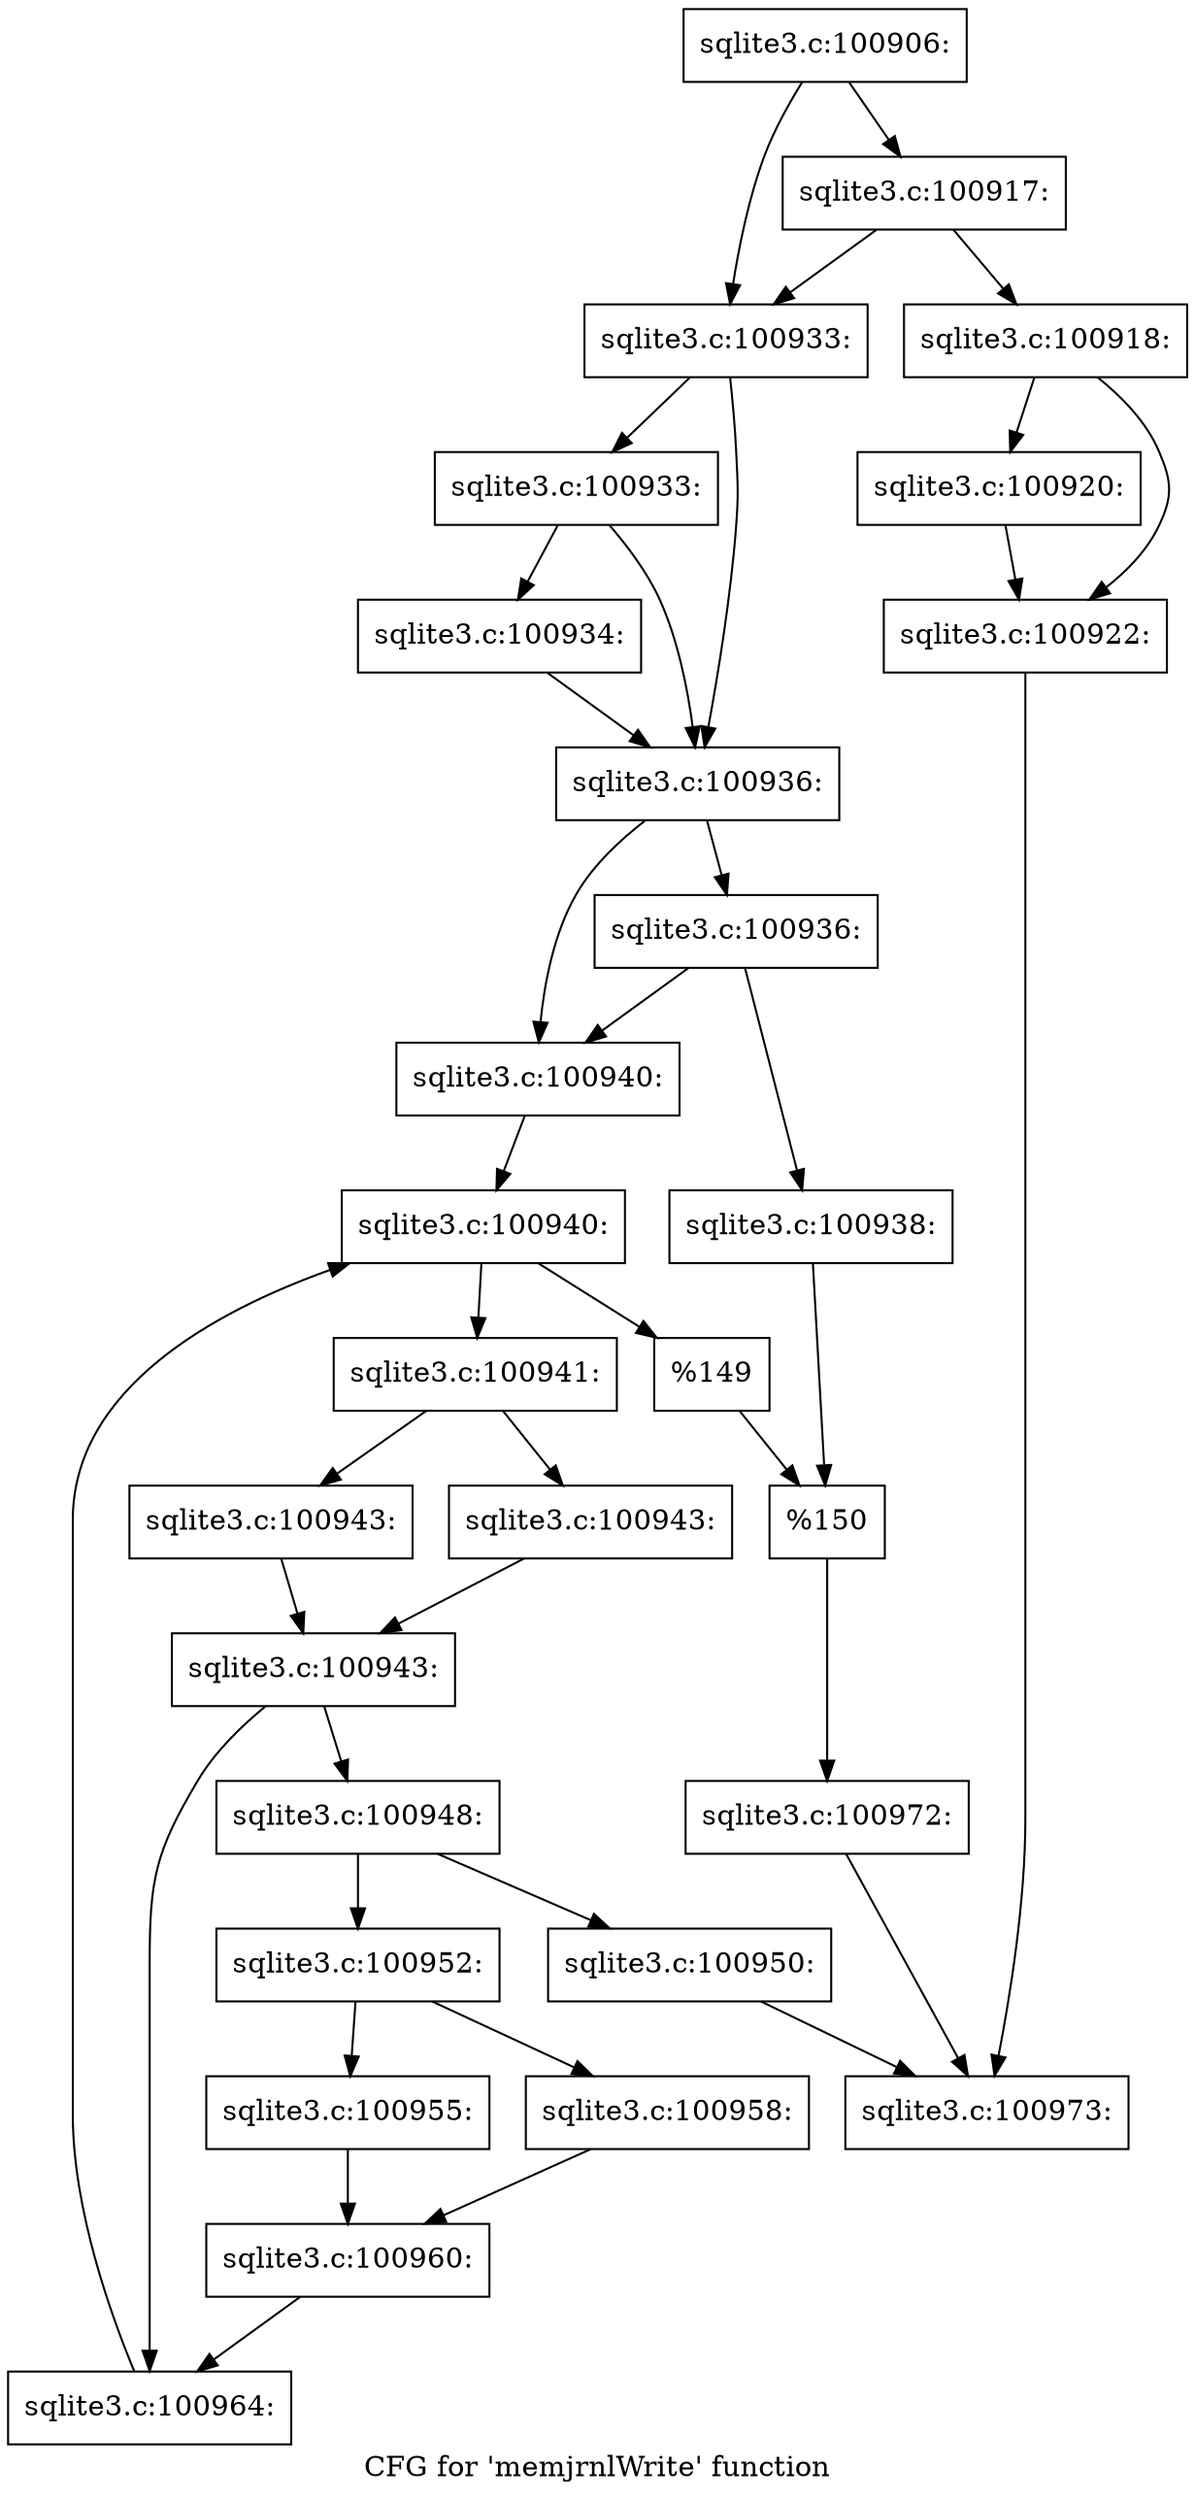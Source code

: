digraph "CFG for 'memjrnlWrite' function" {
	label="CFG for 'memjrnlWrite' function";

	Node0x55c0f7353560 [shape=record,label="{sqlite3.c:100906:}"];
	Node0x55c0f7353560 -> Node0x55c0f735ef30;
	Node0x55c0f7353560 -> Node0x55c0f735eee0;
	Node0x55c0f735ef30 [shape=record,label="{sqlite3.c:100917:}"];
	Node0x55c0f735ef30 -> Node0x55c0f735ee40;
	Node0x55c0f735ef30 -> Node0x55c0f735eee0;
	Node0x55c0f735ee40 [shape=record,label="{sqlite3.c:100918:}"];
	Node0x55c0f735ee40 -> Node0x55c0f5ecb950;
	Node0x55c0f735ee40 -> Node0x55c0f7360460;
	Node0x55c0f5ecb950 [shape=record,label="{sqlite3.c:100920:}"];
	Node0x55c0f5ecb950 -> Node0x55c0f7360460;
	Node0x55c0f7360460 [shape=record,label="{sqlite3.c:100922:}"];
	Node0x55c0f7360460 -> Node0x55c0f73536e0;
	Node0x55c0f735eee0 [shape=record,label="{sqlite3.c:100933:}"];
	Node0x55c0f735eee0 -> Node0x55c0f7360f70;
	Node0x55c0f735eee0 -> Node0x55c0f7360f20;
	Node0x55c0f7360f70 [shape=record,label="{sqlite3.c:100933:}"];
	Node0x55c0f7360f70 -> Node0x55c0f7360ed0;
	Node0x55c0f7360f70 -> Node0x55c0f7360f20;
	Node0x55c0f7360ed0 [shape=record,label="{sqlite3.c:100934:}"];
	Node0x55c0f7360ed0 -> Node0x55c0f7360f20;
	Node0x55c0f7360f20 [shape=record,label="{sqlite3.c:100936:}"];
	Node0x55c0f7360f20 -> Node0x55c0f7361aa0;
	Node0x55c0f7360f20 -> Node0x55c0f7361a50;
	Node0x55c0f7361aa0 [shape=record,label="{sqlite3.c:100936:}"];
	Node0x55c0f7361aa0 -> Node0x55c0f73619b0;
	Node0x55c0f7361aa0 -> Node0x55c0f7361a50;
	Node0x55c0f73619b0 [shape=record,label="{sqlite3.c:100938:}"];
	Node0x55c0f73619b0 -> Node0x55c0f7361a00;
	Node0x55c0f7361a50 [shape=record,label="{sqlite3.c:100940:}"];
	Node0x55c0f7361a50 -> Node0x55c0f7362940;
	Node0x55c0f7362940 [shape=record,label="{sqlite3.c:100940:}"];
	Node0x55c0f7362940 -> Node0x55c0f7362cf0;
	Node0x55c0f7362940 -> Node0x55c0f7362aa0;
	Node0x55c0f7362cf0 [shape=record,label="{sqlite3.c:100941:}"];
	Node0x55c0f7362cf0 -> Node0x55c0f73641f0;
	Node0x55c0f7362cf0 -> Node0x55c0f7364240;
	Node0x55c0f73641f0 [shape=record,label="{sqlite3.c:100943:}"];
	Node0x55c0f73641f0 -> Node0x55c0f7364290;
	Node0x55c0f7364240 [shape=record,label="{sqlite3.c:100943:}"];
	Node0x55c0f7364240 -> Node0x55c0f7364290;
	Node0x55c0f7364290 [shape=record,label="{sqlite3.c:100943:}"];
	Node0x55c0f7364290 -> Node0x55c0f7364d30;
	Node0x55c0f7364290 -> Node0x55c0f7364d80;
	Node0x55c0f7364d30 [shape=record,label="{sqlite3.c:100948:}"];
	Node0x55c0f7364d30 -> Node0x55c0f7365a00;
	Node0x55c0f7364d30 -> Node0x55c0f73659b0;
	Node0x55c0f73659b0 [shape=record,label="{sqlite3.c:100950:}"];
	Node0x55c0f73659b0 -> Node0x55c0f73536e0;
	Node0x55c0f7365a00 [shape=record,label="{sqlite3.c:100952:}"];
	Node0x55c0f7365a00 -> Node0x55c0f73661b0;
	Node0x55c0f7365a00 -> Node0x55c0f7366250;
	Node0x55c0f73661b0 [shape=record,label="{sqlite3.c:100955:}"];
	Node0x55c0f73661b0 -> Node0x55c0f7366200;
	Node0x55c0f7366250 [shape=record,label="{sqlite3.c:100958:}"];
	Node0x55c0f7366250 -> Node0x55c0f7366200;
	Node0x55c0f7366200 [shape=record,label="{sqlite3.c:100960:}"];
	Node0x55c0f7366200 -> Node0x55c0f7364d80;
	Node0x55c0f7364d80 [shape=record,label="{sqlite3.c:100964:}"];
	Node0x55c0f7364d80 -> Node0x55c0f7362940;
	Node0x55c0f7362aa0 [shape=record,label="{%149}"];
	Node0x55c0f7362aa0 -> Node0x55c0f7361a00;
	Node0x55c0f7361a00 [shape=record,label="{%150}"];
	Node0x55c0f7361a00 -> Node0x55c0f735ee90;
	Node0x55c0f735ee90 [shape=record,label="{sqlite3.c:100972:}"];
	Node0x55c0f735ee90 -> Node0x55c0f73536e0;
	Node0x55c0f73536e0 [shape=record,label="{sqlite3.c:100973:}"];
}
